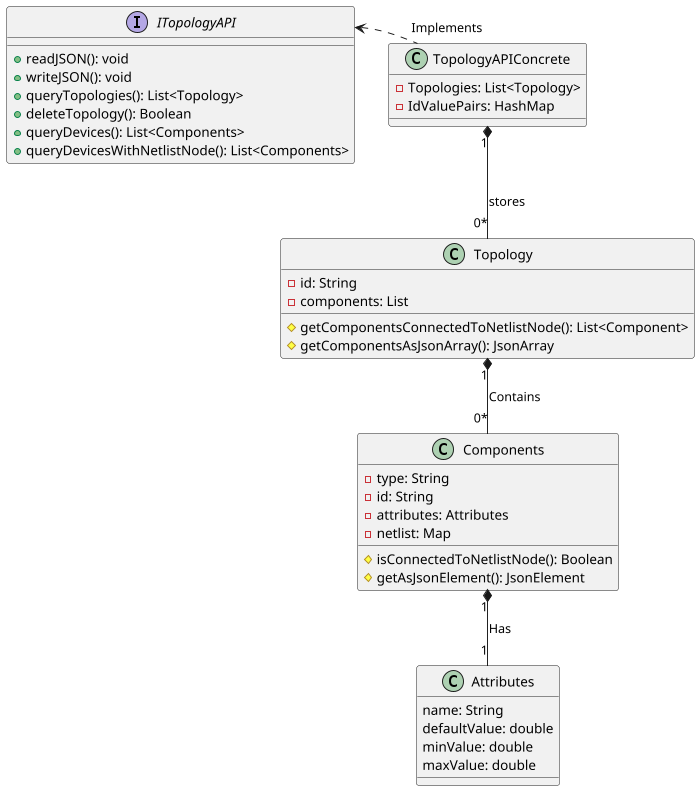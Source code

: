 @startuml
scale 700 width
interface ITopologyAPI {
    + readJSON(): void
    + writeJSON(): void
    + queryTopologies(): List<Topology>
    + deleteTopology(): Boolean
    + queryDevices(): List<Components>
    + queryDevicesWithNetlistNode(): List<Components>
}

class TopologyAPIConcrete {
    - Topologies: List<Topology>
    - IdValuePairs: HashMap
}

class Topology {
    - id: String
    - components: List
    # getComponentsConnectedToNetlistNode(): List<Component>
    # getComponentsAsJsonArray(): JsonArray
}

class Components {
    -type: String
    -id: String
    -attributes: Attributes
    -netlist: Map
    # isConnectedToNetlistNode(): Boolean
    # getAsJsonElement(): JsonElement
}

class Attributes {
    name: String
    defaultValue: double
    minValue: double
    maxValue: double
}

together {
    interface ITopologyAPI
    class TopologyAPIConcrete
}
TopologyAPIConcrete -[hidden]-> ITopologyAPI
TopologyAPIConcrete "Implements" .l.> ITopologyAPI
TopologyAPIConcrete "1" *-- "0*" Topology: stores
Topology "1" *-- "0*" Components : Contains
Components "1" *-- "1" Attributes : Has
@enduml